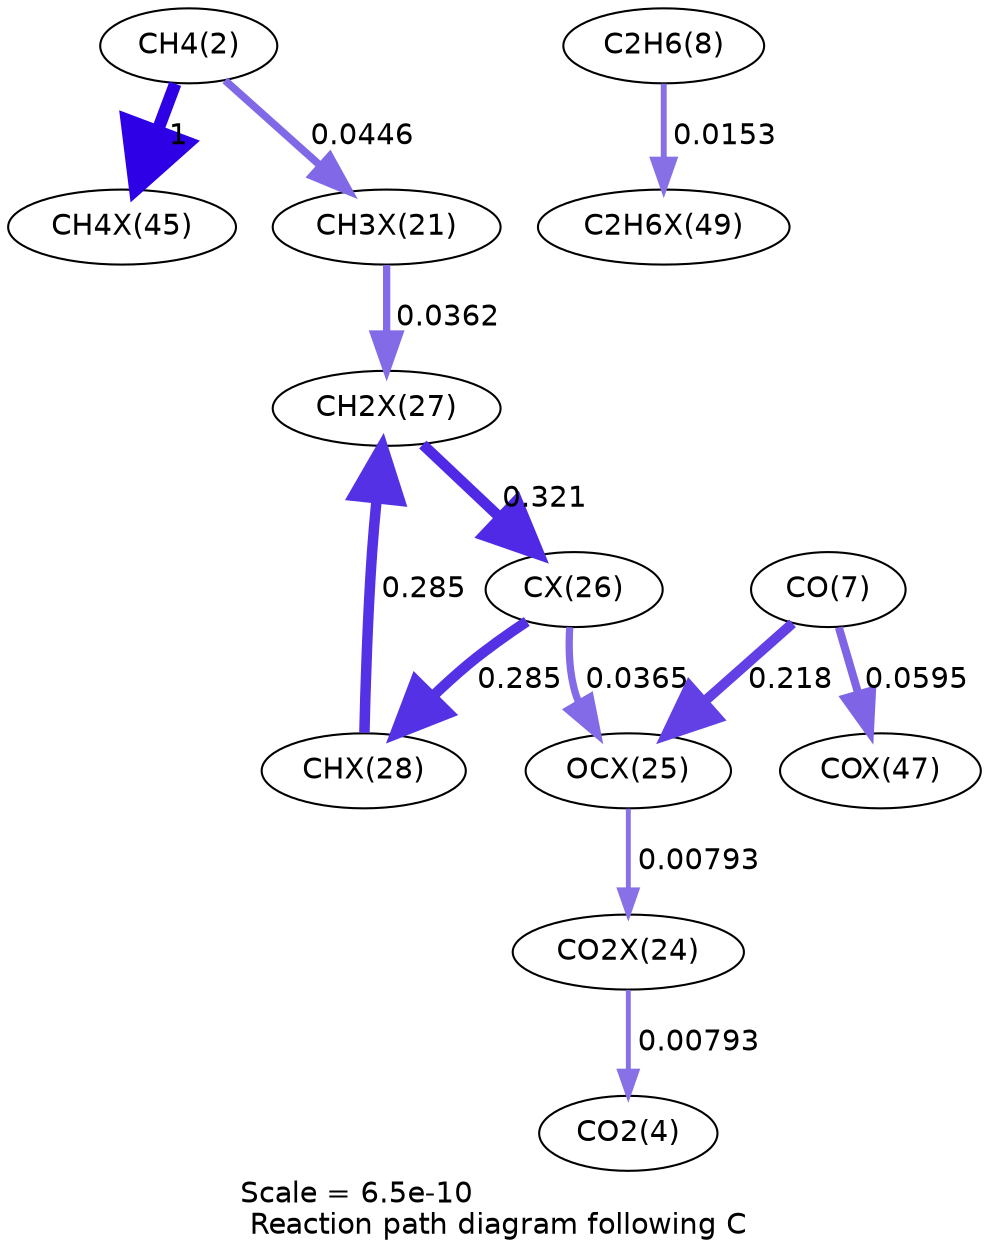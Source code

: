 digraph reaction_paths {
center=1;
s4 -> s36[fontname="Helvetica", penwidth=6, arrowsize=3, color="0.7, 1.5, 0.9"
, label=" 1"];
s4 -> s28[fontname="Helvetica", penwidth=3.65, arrowsize=1.83, color="0.7, 0.545, 0.9"
, label=" 0.0446"];
s10 -> s39[fontname="Helvetica", penwidth=2.84, arrowsize=1.42, color="0.7, 0.515, 0.9"
, label=" 0.0153"];
s28 -> s34[fontname="Helvetica", penwidth=3.5, arrowsize=1.75, color="0.7, 0.536, 0.9"
, label=" 0.0362"];
s35 -> s34[fontname="Helvetica", penwidth=5.05, arrowsize=2.53, color="0.7, 0.785, 0.9"
, label=" 0.285"];
s34 -> s33[fontname="Helvetica", penwidth=5.14, arrowsize=2.57, color="0.7, 0.821, 0.9"
, label=" 0.321"];
s33 -> s35[fontname="Helvetica", penwidth=5.05, arrowsize=2.53, color="0.7, 0.785, 0.9"
, label=" 0.285"];
s33 -> s32[fontname="Helvetica", penwidth=3.5, arrowsize=1.75, color="0.7, 0.537, 0.9"
, label=" 0.0365"];
s9 -> s32[fontname="Helvetica", penwidth=4.85, arrowsize=2.42, color="0.7, 0.718, 0.9"
, label=" 0.218"];
s9 -> s38[fontname="Helvetica", penwidth=3.87, arrowsize=1.93, color="0.7, 0.56, 0.9"
, label=" 0.0595"];
s32 -> s31[fontname="Helvetica", penwidth=2.35, arrowsize=1.17, color="0.7, 0.508, 0.9"
, label=" 0.00793"];
s31 -> s6[fontname="Helvetica", penwidth=2.35, arrowsize=1.17, color="0.7, 0.508, 0.9"
, label=" 0.00793"];
s4 [ fontname="Helvetica", label="CH4(2)"];
s6 [ fontname="Helvetica", label="CO2(4)"];
s9 [ fontname="Helvetica", label="CO(7)"];
s10 [ fontname="Helvetica", label="C2H6(8)"];
s28 [ fontname="Helvetica", label="CH3X(21)"];
s31 [ fontname="Helvetica", label="CO2X(24)"];
s32 [ fontname="Helvetica", label="OCX(25)"];
s33 [ fontname="Helvetica", label="CX(26)"];
s34 [ fontname="Helvetica", label="CH2X(27)"];
s35 [ fontname="Helvetica", label="CHX(28)"];
s36 [ fontname="Helvetica", label="CH4X(45)"];
s38 [ fontname="Helvetica", label="COX(47)"];
s39 [ fontname="Helvetica", label="C2H6X(49)"];
 label = "Scale = 6.5e-10\l Reaction path diagram following C";
 fontname = "Helvetica";
}
